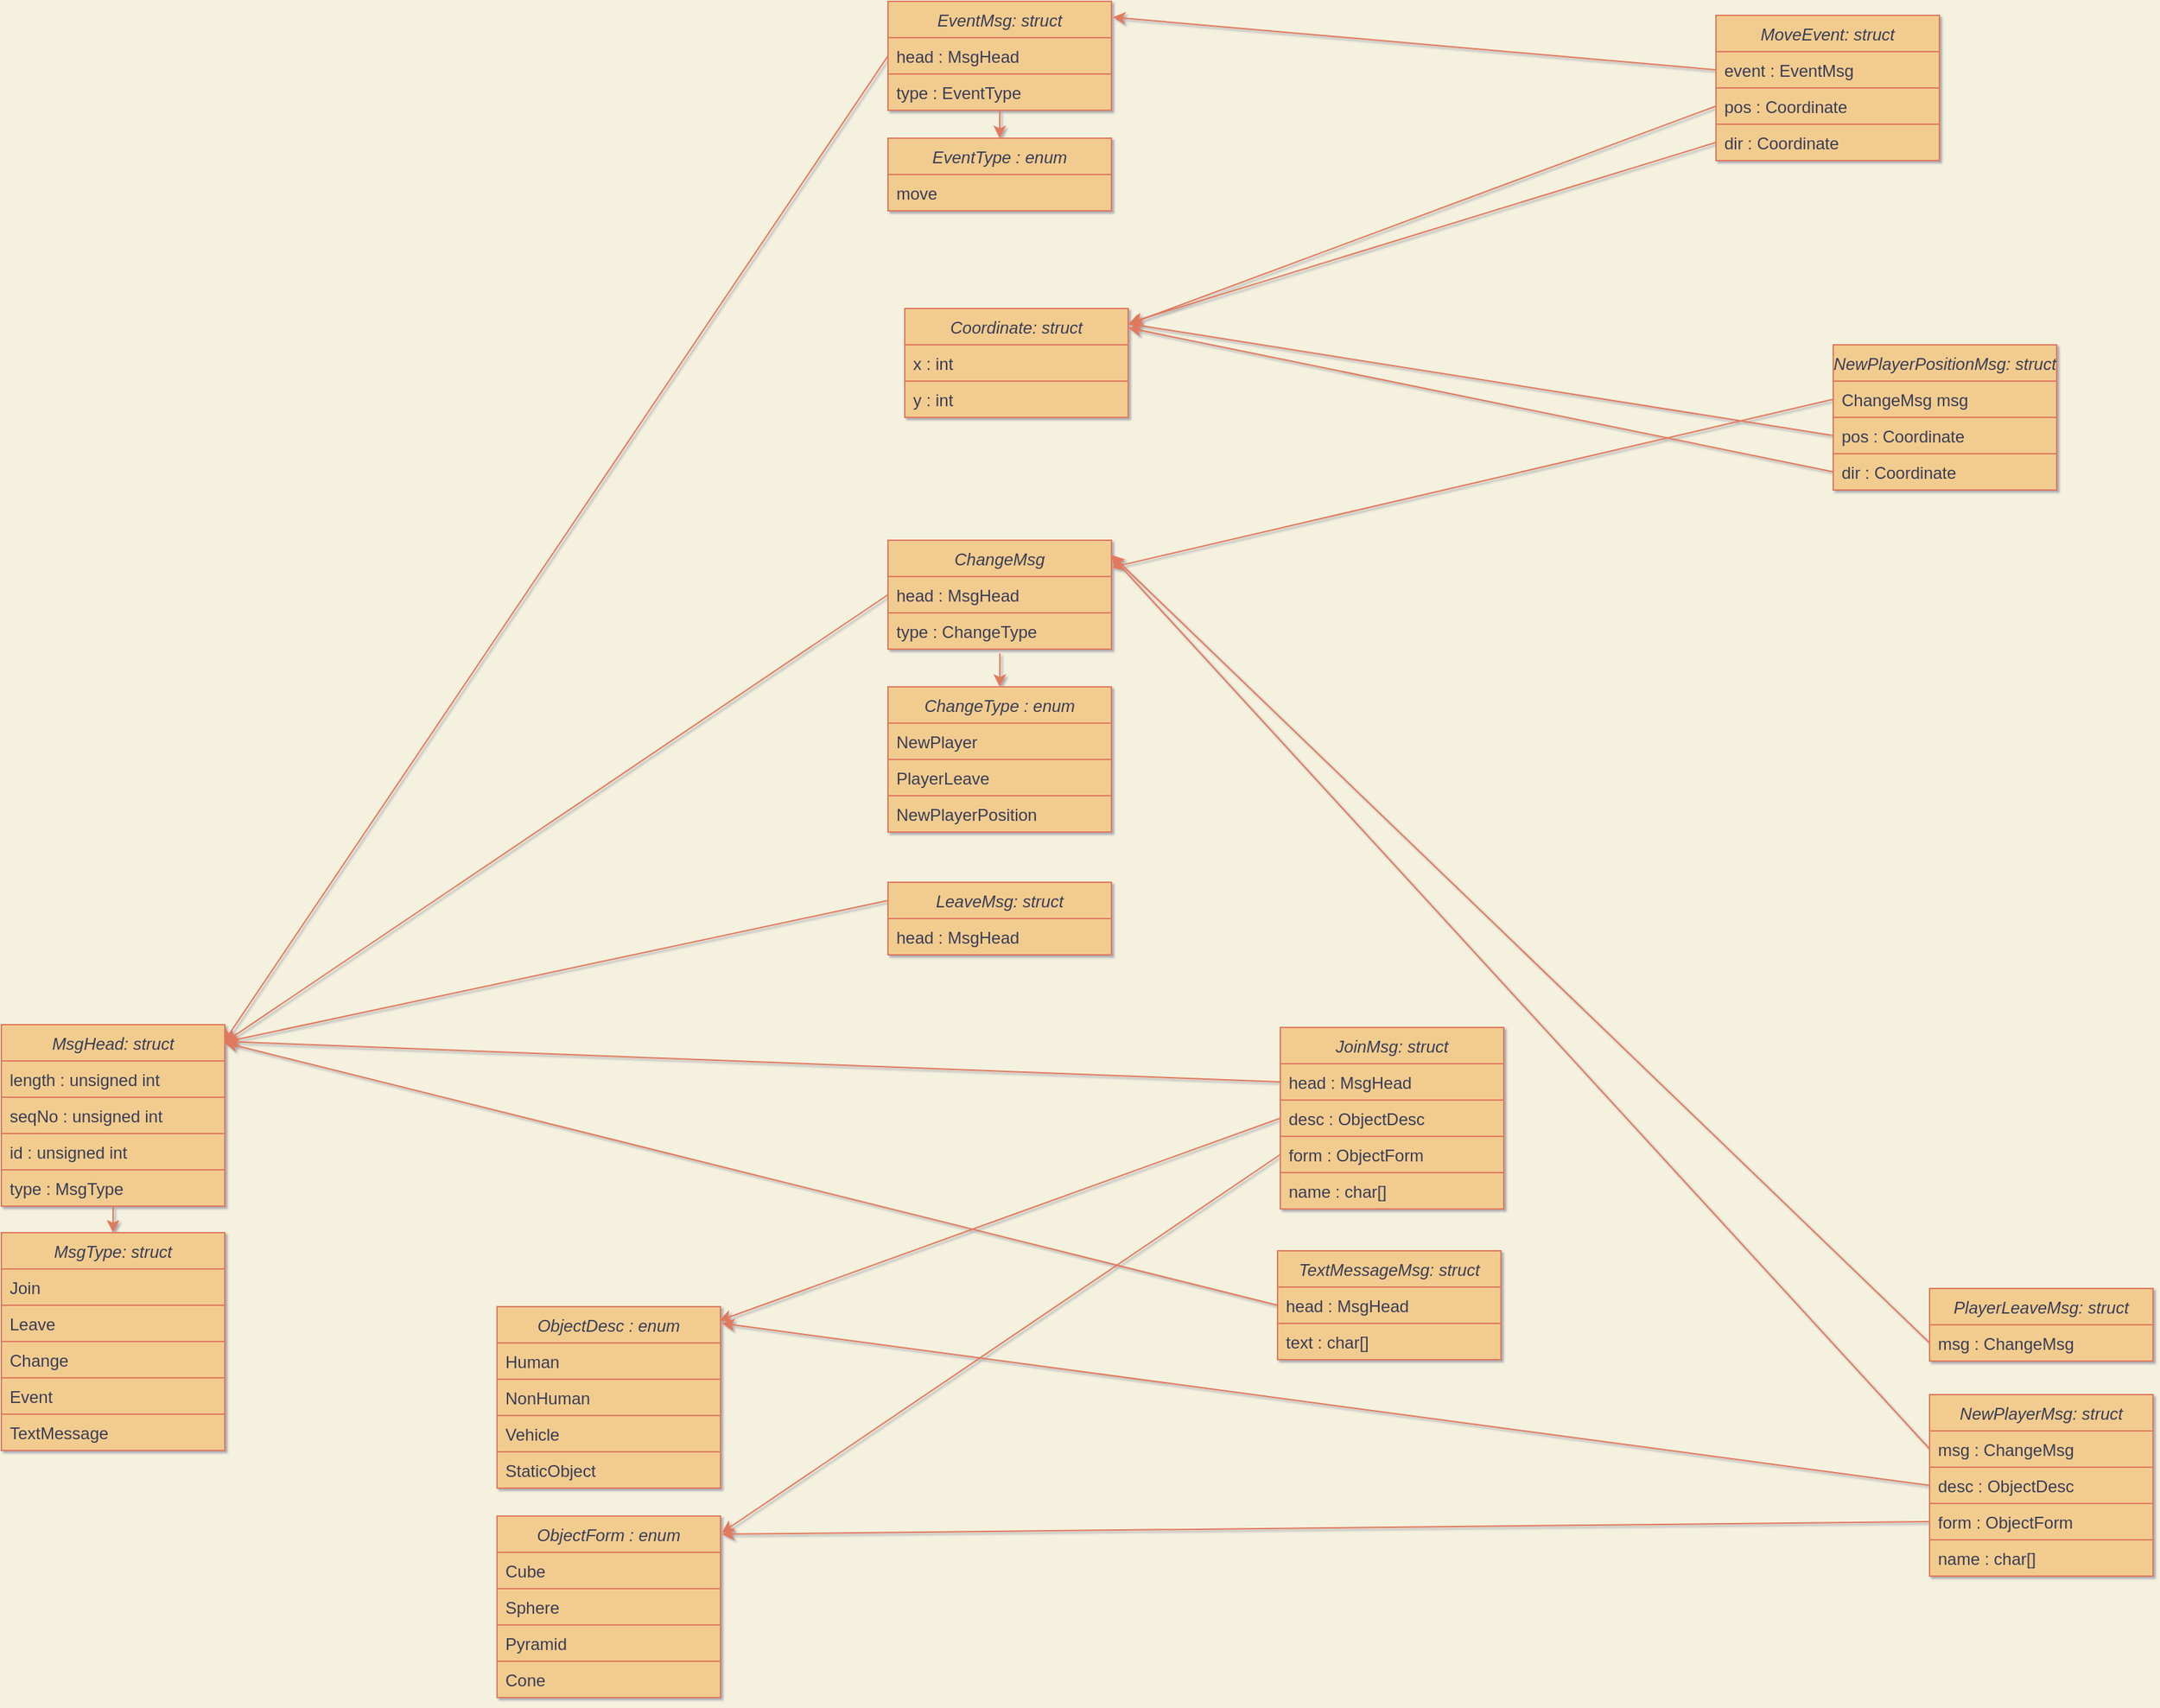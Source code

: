 <mxfile version="13.6.5" type="github">
  <diagram id="C5RBs43oDa-KdzZeNtuy" name="Page-1">
    <mxGraphModel dx="4187" dy="4769" grid="0" gridSize="10" guides="1" tooltips="1" connect="1" arrows="1" fold="1" page="1" pageScale="1" pageWidth="827" pageHeight="1169" background="#F4F1DE" math="0" shadow="1">
      <root>
        <mxCell id="WIyWlLk6GJQsqaUBKTNV-0" />
        <mxCell id="WIyWlLk6GJQsqaUBKTNV-1" parent="WIyWlLk6GJQsqaUBKTNV-0" />
        <mxCell id="Z8EWrzKrz8ywu-EtmhU7-21" value="" style="endArrow=classic;html=1;strokeColor=#E07A5F;fillColor=#F2CC8F;fontColor=#393C56;entryX=0.5;entryY=0;entryDx=0;entryDy=0;exitX=0.5;exitY=1;exitDx=0;exitDy=0;" edge="1" parent="WIyWlLk6GJQsqaUBKTNV-1" source="Z8EWrzKrz8ywu-EtmhU7-22" target="Z8EWrzKrz8ywu-EtmhU7-15">
          <mxGeometry width="50" height="50" relative="1" as="geometry">
            <mxPoint x="-441" y="531" as="sourcePoint" />
            <mxPoint x="-559" y="556" as="targetPoint" />
          </mxGeometry>
        </mxCell>
        <mxCell id="Z8EWrzKrz8ywu-EtmhU7-32" value="" style="endArrow=classic;html=1;strokeColor=#E07A5F;fillColor=#F2CC8F;fontColor=#393C56;entryX=1;entryY=0.092;entryDx=0;entryDy=0;entryPerimeter=0;exitX=0;exitY=0.5;exitDx=0;exitDy=0;" edge="1" parent="WIyWlLk6GJQsqaUBKTNV-1" source="Z8EWrzKrz8ywu-EtmhU7-28" target="Z8EWrzKrz8ywu-EtmhU7-22">
          <mxGeometry width="50" height="50" relative="1" as="geometry">
            <mxPoint x="278" y="377" as="sourcePoint" />
            <mxPoint x="178" y="400.004" as="targetPoint" />
          </mxGeometry>
        </mxCell>
        <mxCell id="Z8EWrzKrz8ywu-EtmhU7-33" value="" style="endArrow=classic;html=1;strokeColor=#E07A5F;fillColor=#F2CC8F;fontColor=#393C56;exitX=0;exitY=0.5;exitDx=0;exitDy=0;entryX=0.994;entryY=0.077;entryDx=0;entryDy=0;entryPerimeter=0;" edge="1" parent="WIyWlLk6GJQsqaUBKTNV-1" source="Z8EWrzKrz8ywu-EtmhU7-27" target="zkfFHV4jXpPFQw0GAbJ--0">
          <mxGeometry width="50" height="50" relative="1" as="geometry">
            <mxPoint x="288" y="387" as="sourcePoint" />
            <mxPoint x="204" y="40" as="targetPoint" />
          </mxGeometry>
        </mxCell>
        <mxCell id="Z8EWrzKrz8ywu-EtmhU7-34" value="" style="endArrow=classic;html=1;strokeColor=#E07A5F;fillColor=#F2CC8F;fontColor=#393C56;entryX=1.006;entryY=0.092;entryDx=0;entryDy=0;entryPerimeter=0;exitX=0;exitY=0.5;exitDx=0;exitDy=0;" edge="1" parent="WIyWlLk6GJQsqaUBKTNV-1" source="Z8EWrzKrz8ywu-EtmhU7-30" target="Z8EWrzKrz8ywu-EtmhU7-0">
          <mxGeometry width="50" height="50" relative="1" as="geometry">
            <mxPoint x="298" y="397" as="sourcePoint" />
            <mxPoint x="198" y="420.004" as="targetPoint" />
          </mxGeometry>
        </mxCell>
        <mxCell id="Z8EWrzKrz8ywu-EtmhU7-45" value="" style="endArrow=classic;html=1;strokeColor=#E07A5F;fillColor=#F2CC8F;fontColor=#393C56;entryX=1.002;entryY=0.095;entryDx=0;entryDy=0;entryPerimeter=0;exitX=0;exitY=0.25;exitDx=0;exitDy=0;" edge="1" parent="WIyWlLk6GJQsqaUBKTNV-1" source="Z8EWrzKrz8ywu-EtmhU7-35" target="Z8EWrzKrz8ywu-EtmhU7-22">
          <mxGeometry width="50" height="50" relative="1" as="geometry">
            <mxPoint x="268" y="367" as="sourcePoint" />
            <mxPoint x="168" y="390.004" as="targetPoint" />
          </mxGeometry>
        </mxCell>
        <mxCell id="Z8EWrzKrz8ywu-EtmhU7-82" value="" style="endArrow=classic;html=1;strokeColor=#E07A5F;fillColor=#F2CC8F;fontColor=#393C56;entryX=1.003;entryY=0.094;entryDx=0;entryDy=0;entryPerimeter=0;exitX=0;exitY=0.5;exitDx=0;exitDy=0;" edge="1" parent="WIyWlLk6GJQsqaUBKTNV-1" source="Z8EWrzKrz8ywu-EtmhU7-52" target="Z8EWrzKrz8ywu-EtmhU7-22">
          <mxGeometry width="50" height="50" relative="1" as="geometry">
            <mxPoint x="548" y="129" as="sourcePoint" />
            <mxPoint x="451.96" y="123.04" as="targetPoint" />
          </mxGeometry>
        </mxCell>
        <mxCell id="Z8EWrzKrz8ywu-EtmhU7-83" value="" style="endArrow=classic;html=1;strokeColor=#E07A5F;fillColor=#F2CC8F;fontColor=#393C56;entryX=0.5;entryY=0;entryDx=0;entryDy=0;exitX=0.501;exitY=1.121;exitDx=0;exitDy=0;exitPerimeter=0;" edge="1" parent="WIyWlLk6GJQsqaUBKTNV-1" source="Z8EWrzKrz8ywu-EtmhU7-54" target="Z8EWrzKrz8ywu-EtmhU7-47">
          <mxGeometry width="50" height="50" relative="1" as="geometry">
            <mxPoint x="-121" y="486" as="sourcePoint" />
            <mxPoint x="-179.04" y="575.04" as="targetPoint" />
          </mxGeometry>
        </mxCell>
        <mxCell id="Z8EWrzKrz8ywu-EtmhU7-99" value="" style="endArrow=classic;html=1;strokeColor=#E07A5F;fillColor=#F2CC8F;fontColor=#393C56;entryX=0.998;entryY=0.141;entryDx=0;entryDy=0;exitX=0;exitY=0.5;exitDx=0;exitDy=0;entryPerimeter=0;" edge="1" parent="WIyWlLk6GJQsqaUBKTNV-1" source="Z8EWrzKrz8ywu-EtmhU7-85" target="Z8EWrzKrz8ywu-EtmhU7-52">
          <mxGeometry width="50" height="50" relative="1" as="geometry">
            <mxPoint x="538" y="119" as="sourcePoint" />
            <mxPoint x="441.96" y="113.04" as="targetPoint" />
          </mxGeometry>
        </mxCell>
        <mxCell id="Z8EWrzKrz8ywu-EtmhU7-100" value="" style="endArrow=classic;html=1;strokeColor=#E07A5F;fillColor=#F2CC8F;fontColor=#393C56;entryX=1.006;entryY=0.092;entryDx=0;entryDy=0;entryPerimeter=0;exitX=0;exitY=0.5;exitDx=0;exitDy=0;" edge="1" parent="WIyWlLk6GJQsqaUBKTNV-1" source="Z8EWrzKrz8ywu-EtmhU7-84" target="zkfFHV4jXpPFQw0GAbJ--0">
          <mxGeometry width="50" height="50" relative="1" as="geometry">
            <mxPoint x="548" y="129" as="sourcePoint" />
            <mxPoint x="451.96" y="123.04" as="targetPoint" />
          </mxGeometry>
        </mxCell>
        <mxCell id="Z8EWrzKrz8ywu-EtmhU7-101" value="" style="endArrow=classic;html=1;strokeColor=#E07A5F;fillColor=#F2CC8F;fontColor=#393C56;entryX=1.006;entryY=0.1;entryDx=0;entryDy=0;entryPerimeter=0;exitX=0;exitY=0.5;exitDx=0;exitDy=0;" edge="1" parent="WIyWlLk6GJQsqaUBKTNV-1" source="Z8EWrzKrz8ywu-EtmhU7-87" target="Z8EWrzKrz8ywu-EtmhU7-0">
          <mxGeometry width="50" height="50" relative="1" as="geometry">
            <mxPoint x="558" y="139" as="sourcePoint" />
            <mxPoint x="461.96" y="133.04" as="targetPoint" />
          </mxGeometry>
        </mxCell>
        <mxCell id="Z8EWrzKrz8ywu-EtmhU7-107" value="" style="endArrow=classic;html=1;strokeColor=#E07A5F;fillColor=#F2CC8F;fontColor=#393C56;exitX=0;exitY=0.75;exitDx=0;exitDy=0;entryX=1.001;entryY=0.136;entryDx=0;entryDy=0;entryPerimeter=0;" edge="1" parent="WIyWlLk6GJQsqaUBKTNV-1" source="Z8EWrzKrz8ywu-EtmhU7-102" target="Z8EWrzKrz8ywu-EtmhU7-52">
          <mxGeometry width="50" height="50" relative="1" as="geometry">
            <mxPoint x="538" y="119" as="sourcePoint" />
            <mxPoint x="757" y="-53" as="targetPoint" />
          </mxGeometry>
        </mxCell>
        <mxCell id="Z8EWrzKrz8ywu-EtmhU7-115" value="" style="endArrow=classic;html=1;strokeColor=#E07A5F;fillColor=#F2CC8F;fontColor=#393C56;exitX=0;exitY=0.5;exitDx=0;exitDy=0;entryX=1.002;entryY=0.178;entryDx=0;entryDy=0;entryPerimeter=0;" edge="1" parent="WIyWlLk6GJQsqaUBKTNV-1" source="Z8EWrzKrz8ywu-EtmhU7-112" target="Z8EWrzKrz8ywu-EtmhU7-5">
          <mxGeometry width="50" height="50" relative="1" as="geometry">
            <mxPoint x="548" y="129" as="sourcePoint" />
            <mxPoint x="243" y="-351" as="targetPoint" />
          </mxGeometry>
        </mxCell>
        <mxCell id="Z8EWrzKrz8ywu-EtmhU7-116" value="" style="endArrow=classic;html=1;strokeColor=#E07A5F;fillColor=#F2CC8F;fontColor=#393C56;entryX=1;entryY=0.25;entryDx=0;entryDy=0;exitX=0;exitY=0.5;exitDx=0;exitDy=0;" edge="1" parent="WIyWlLk6GJQsqaUBKTNV-1" source="Z8EWrzKrz8ywu-EtmhU7-110" target="Z8EWrzKrz8ywu-EtmhU7-52">
          <mxGeometry width="50" height="50" relative="1" as="geometry">
            <mxPoint x="558" y="139" as="sourcePoint" />
            <mxPoint x="461.96" y="133.04" as="targetPoint" />
          </mxGeometry>
        </mxCell>
        <mxCell id="Z8EWrzKrz8ywu-EtmhU7-128" value="" style="endArrow=classic;html=1;strokeColor=#E07A5F;fillColor=#F2CC8F;fontColor=#393C56;exitX=0.5;exitY=1;exitDx=0;exitDy=0;entryX=0.5;entryY=0;entryDx=0;entryDy=0;" edge="1" parent="WIyWlLk6GJQsqaUBKTNV-1" source="Z8EWrzKrz8ywu-EtmhU7-123" target="Z8EWrzKrz8ywu-EtmhU7-118">
          <mxGeometry width="50" height="50" relative="1" as="geometry">
            <mxPoint x="-107" y="-497" as="sourcePoint" />
            <mxPoint x="-19" y="-487" as="targetPoint" />
          </mxGeometry>
        </mxCell>
        <mxCell id="Z8EWrzKrz8ywu-EtmhU7-129" value="" style="endArrow=classic;html=1;strokeColor=#E07A5F;fillColor=#F2CC8F;fontColor=#393C56;entryX=0.995;entryY=0.097;entryDx=0;entryDy=0;entryPerimeter=0;exitX=0;exitY=0.5;exitDx=0;exitDy=0;" edge="1" parent="WIyWlLk6GJQsqaUBKTNV-1" source="Z8EWrzKrz8ywu-EtmhU7-123" target="Z8EWrzKrz8ywu-EtmhU7-22">
          <mxGeometry width="50" height="50" relative="1" as="geometry">
            <mxPoint x="548" y="129" as="sourcePoint" />
            <mxPoint x="451.96" y="123.04" as="targetPoint" />
          </mxGeometry>
        </mxCell>
        <mxCell id="Z8EWrzKrz8ywu-EtmhU7-135" value="" style="endArrow=classic;html=1;strokeColor=#E07A5F;fillColor=#F2CC8F;fontColor=#393C56;entryX=1.006;entryY=0.145;entryDx=0;entryDy=0;entryPerimeter=0;exitX=0;exitY=0.5;exitDx=0;exitDy=0;" edge="1" parent="WIyWlLk6GJQsqaUBKTNV-1" source="Z8EWrzKrz8ywu-EtmhU7-131" target="Z8EWrzKrz8ywu-EtmhU7-123">
          <mxGeometry width="50" height="50" relative="1" as="geometry">
            <mxPoint x="448" y="1072" as="sourcePoint" />
            <mxPoint x="351.96" y="1066.04" as="targetPoint" />
          </mxGeometry>
        </mxCell>
        <mxCell id="Z8EWrzKrz8ywu-EtmhU7-151" value="" style="endArrow=classic;html=1;strokeColor=#E07A5F;fillColor=#F2CC8F;fontColor=#393C56;entryX=0.999;entryY=0.147;entryDx=0;entryDy=0;entryPerimeter=0;exitX=0;exitY=0.5;exitDx=0;exitDy=0;" edge="1" parent="WIyWlLk6GJQsqaUBKTNV-1" source="Z8EWrzKrz8ywu-EtmhU7-132" target="Z8EWrzKrz8ywu-EtmhU7-5">
          <mxGeometry width="50" height="50" relative="1" as="geometry">
            <mxPoint x="538" y="119" as="sourcePoint" />
            <mxPoint x="441.96" y="113.04" as="targetPoint" />
          </mxGeometry>
        </mxCell>
        <mxCell id="Z8EWrzKrz8ywu-EtmhU7-152" value="" style="endArrow=classic;html=1;strokeColor=#E07A5F;fillColor=#F2CC8F;fontColor=#393C56;entryX=1.008;entryY=0.128;entryDx=0;entryDy=0;entryPerimeter=0;exitX=0;exitY=0.5;exitDx=0;exitDy=0;" edge="1" parent="WIyWlLk6GJQsqaUBKTNV-1" source="Z8EWrzKrz8ywu-EtmhU7-133" target="Z8EWrzKrz8ywu-EtmhU7-5">
          <mxGeometry width="50" height="50" relative="1" as="geometry">
            <mxPoint x="548" y="129" as="sourcePoint" />
            <mxPoint x="451.96" y="123.04" as="targetPoint" />
          </mxGeometry>
        </mxCell>
        <mxCell id="Z8EWrzKrz8ywu-EtmhU7-153" value="" style="endArrow=classic;html=1;strokeColor=#E07A5F;fillColor=#F2CC8F;fontColor=#393C56;entryX=1;entryY=0.1;entryDx=0;entryDy=0;entryPerimeter=0;exitX=0;exitY=0.5;exitDx=0;exitDy=0;" edge="1" parent="WIyWlLk6GJQsqaUBKTNV-1" source="Z8EWrzKrz8ywu-EtmhU7-136" target="Z8EWrzKrz8ywu-EtmhU7-22">
          <mxGeometry width="50" height="50" relative="1" as="geometry">
            <mxPoint x="558" y="139" as="sourcePoint" />
            <mxPoint x="461.96" y="133.04" as="targetPoint" />
          </mxGeometry>
        </mxCell>
        <mxCell id="Z8EWrzKrz8ywu-EtmhU7-154" value="" style="endArrow=classic;html=1;strokeColor=#E07A5F;fillColor=#F2CC8F;fontColor=#393C56;entryX=1.006;entryY=0.141;entryDx=0;entryDy=0;entryPerimeter=0;exitX=0;exitY=0.5;exitDx=0;exitDy=0;" edge="1" parent="WIyWlLk6GJQsqaUBKTNV-1" source="Z8EWrzKrz8ywu-EtmhU7-111" target="Z8EWrzKrz8ywu-EtmhU7-5">
          <mxGeometry width="50" height="50" relative="1" as="geometry">
            <mxPoint x="710.0" y="-436.0" as="sourcePoint" />
            <mxPoint x="188.08" y="-245.002" as="targetPoint" />
          </mxGeometry>
        </mxCell>
        <mxCell id="Z8EWrzKrz8ywu-EtmhU7-130" value="MoveEvent: struct" style="swimlane;fontStyle=2;align=center;verticalAlign=top;childLayout=stackLayout;horizontal=1;startSize=26;horizontalStack=0;resizeParent=1;resizeLast=0;collapsible=1;marginBottom=0;shadow=0;strokeWidth=1;fillColor=#F2CC8F;strokeColor=#E07A5F;fontColor=#393C56;" vertex="1" parent="WIyWlLk6GJQsqaUBKTNV-1">
          <mxGeometry x="486" y="-599" width="160" height="104" as="geometry">
            <mxRectangle x="220" y="120" width="160" height="26" as="alternateBounds" />
          </mxGeometry>
        </mxCell>
        <mxCell id="Z8EWrzKrz8ywu-EtmhU7-131" value="event : EventMsg" style="text;align=left;verticalAlign=top;spacingLeft=4;spacingRight=4;overflow=hidden;rotatable=0;points=[[0,0.5],[1,0.5]];portConstraint=eastwest;fillColor=#F2CC8F;strokeColor=#E07A5F;fontColor=#393C56;" vertex="1" parent="Z8EWrzKrz8ywu-EtmhU7-130">
          <mxGeometry y="26" width="160" height="26" as="geometry" />
        </mxCell>
        <mxCell id="Z8EWrzKrz8ywu-EtmhU7-132" value="pos : Coordinate" style="text;align=left;verticalAlign=top;spacingLeft=4;spacingRight=4;overflow=hidden;rotatable=0;points=[[0,0.5],[1,0.5]];portConstraint=eastwest;shadow=0;html=0;fillColor=#F2CC8F;strokeColor=#E07A5F;fontColor=#393C56;" vertex="1" parent="Z8EWrzKrz8ywu-EtmhU7-130">
          <mxGeometry y="52" width="160" height="26" as="geometry" />
        </mxCell>
        <mxCell id="Z8EWrzKrz8ywu-EtmhU7-133" value="dir : Coordinate" style="text;align=left;verticalAlign=top;spacingLeft=4;spacingRight=4;overflow=hidden;rotatable=0;points=[[0,0.5],[1,0.5]];portConstraint=eastwest;shadow=0;html=0;fillColor=#F2CC8F;strokeColor=#E07A5F;fontColor=#393C56;" vertex="1" parent="Z8EWrzKrz8ywu-EtmhU7-130">
          <mxGeometry y="78" width="160" height="26" as="geometry" />
        </mxCell>
        <mxCell id="Z8EWrzKrz8ywu-EtmhU7-109" value="NewPlayerPositionMsg: struct" style="swimlane;fontStyle=2;align=center;verticalAlign=top;childLayout=stackLayout;horizontal=1;startSize=26;horizontalStack=0;resizeParent=1;resizeLast=0;collapsible=1;marginBottom=0;shadow=0;strokeWidth=1;fillColor=#F2CC8F;strokeColor=#E07A5F;fontColor=#393C56;" vertex="1" parent="WIyWlLk6GJQsqaUBKTNV-1">
          <mxGeometry x="570" y="-363" width="160" height="104" as="geometry">
            <mxRectangle x="220" y="120" width="160" height="26" as="alternateBounds" />
          </mxGeometry>
        </mxCell>
        <mxCell id="Z8EWrzKrz8ywu-EtmhU7-110" value="ChangeMsg msg" style="text;align=left;verticalAlign=top;spacingLeft=4;spacingRight=4;overflow=hidden;rotatable=0;points=[[0,0.5],[1,0.5]];portConstraint=eastwest;fillColor=#F2CC8F;strokeColor=#E07A5F;fontColor=#393C56;" vertex="1" parent="Z8EWrzKrz8ywu-EtmhU7-109">
          <mxGeometry y="26" width="160" height="26" as="geometry" />
        </mxCell>
        <mxCell id="Z8EWrzKrz8ywu-EtmhU7-111" value="pos : Coordinate" style="text;align=left;verticalAlign=top;spacingLeft=4;spacingRight=4;overflow=hidden;rotatable=0;points=[[0,0.5],[1,0.5]];portConstraint=eastwest;shadow=0;html=0;fillColor=#F2CC8F;strokeColor=#E07A5F;fontColor=#393C56;" vertex="1" parent="Z8EWrzKrz8ywu-EtmhU7-109">
          <mxGeometry y="52" width="160" height="26" as="geometry" />
        </mxCell>
        <mxCell id="Z8EWrzKrz8ywu-EtmhU7-112" value="dir : Coordinate" style="text;align=left;verticalAlign=top;spacingLeft=4;spacingRight=4;overflow=hidden;rotatable=0;points=[[0,0.5],[1,0.5]];portConstraint=eastwest;shadow=0;html=0;fillColor=#F2CC8F;strokeColor=#E07A5F;fontColor=#393C56;" vertex="1" parent="Z8EWrzKrz8ywu-EtmhU7-109">
          <mxGeometry y="78" width="160" height="26" as="geometry" />
        </mxCell>
        <mxCell id="Z8EWrzKrz8ywu-EtmhU7-123" value="EventMsg: struct" style="swimlane;fontStyle=2;align=center;verticalAlign=top;childLayout=stackLayout;horizontal=1;startSize=26;horizontalStack=0;resizeParent=1;resizeLast=0;collapsible=1;marginBottom=0;shadow=0;strokeWidth=1;fillColor=#F2CC8F;strokeColor=#E07A5F;fontColor=#393C56;" vertex="1" parent="WIyWlLk6GJQsqaUBKTNV-1">
          <mxGeometry x="-107" y="-609" width="160" height="78" as="geometry">
            <mxRectangle x="220" y="120" width="160" height="26" as="alternateBounds" />
          </mxGeometry>
        </mxCell>
        <mxCell id="Z8EWrzKrz8ywu-EtmhU7-124" value="head : MsgHead" style="text;align=left;verticalAlign=top;spacingLeft=4;spacingRight=4;overflow=hidden;rotatable=0;points=[[0,0.5],[1,0.5]];portConstraint=eastwest;fillColor=#F2CC8F;strokeColor=#E07A5F;fontColor=#393C56;" vertex="1" parent="Z8EWrzKrz8ywu-EtmhU7-123">
          <mxGeometry y="26" width="160" height="26" as="geometry" />
        </mxCell>
        <mxCell id="Z8EWrzKrz8ywu-EtmhU7-125" value="type : EventType" style="text;align=left;verticalAlign=top;spacingLeft=4;spacingRight=4;overflow=hidden;rotatable=0;points=[[0,0.5],[1,0.5]];portConstraint=eastwest;shadow=0;html=0;fillColor=#F2CC8F;strokeColor=#E07A5F;fontColor=#393C56;" vertex="1" parent="Z8EWrzKrz8ywu-EtmhU7-123">
          <mxGeometry y="52" width="160" height="26" as="geometry" />
        </mxCell>
        <mxCell id="Z8EWrzKrz8ywu-EtmhU7-118" value="EventType : enum" style="swimlane;fontStyle=2;align=center;verticalAlign=top;childLayout=stackLayout;horizontal=1;startSize=26;horizontalStack=0;resizeParent=1;resizeLast=0;collapsible=1;marginBottom=0;shadow=0;strokeWidth=1;fillColor=#F2CC8F;strokeColor=#E07A5F;fontColor=#393C56;" vertex="1" parent="WIyWlLk6GJQsqaUBKTNV-1">
          <mxGeometry x="-107" y="-511" width="160" height="52" as="geometry">
            <mxRectangle x="220" y="120" width="160" height="26" as="alternateBounds" />
          </mxGeometry>
        </mxCell>
        <mxCell id="Z8EWrzKrz8ywu-EtmhU7-119" value="move" style="text;align=left;verticalAlign=top;spacingLeft=4;spacingRight=4;overflow=hidden;rotatable=0;points=[[0,0.5],[1,0.5]];portConstraint=eastwest;fillColor=#F2CC8F;strokeColor=#E07A5F;fontColor=#393C56;" vertex="1" parent="Z8EWrzKrz8ywu-EtmhU7-118">
          <mxGeometry y="26" width="160" height="26" as="geometry" />
        </mxCell>
        <mxCell id="Z8EWrzKrz8ywu-EtmhU7-5" value="Coordinate: struct" style="swimlane;fontStyle=2;align=center;verticalAlign=top;childLayout=stackLayout;horizontal=1;startSize=26;horizontalStack=0;resizeParent=1;resizeLast=0;collapsible=1;marginBottom=0;shadow=0;strokeWidth=1;fillColor=#F2CC8F;strokeColor=#E07A5F;fontColor=#393C56;" vertex="1" parent="WIyWlLk6GJQsqaUBKTNV-1">
          <mxGeometry x="-95" y="-389" width="160" height="78" as="geometry">
            <mxRectangle x="220" y="120" width="160" height="26" as="alternateBounds" />
          </mxGeometry>
        </mxCell>
        <mxCell id="Z8EWrzKrz8ywu-EtmhU7-6" value="x : int" style="text;align=left;verticalAlign=top;spacingLeft=4;spacingRight=4;overflow=hidden;rotatable=0;points=[[0,0.5],[1,0.5]];portConstraint=eastwest;fillColor=#F2CC8F;strokeColor=#E07A5F;fontColor=#393C56;" vertex="1" parent="Z8EWrzKrz8ywu-EtmhU7-5">
          <mxGeometry y="26" width="160" height="26" as="geometry" />
        </mxCell>
        <mxCell id="Z8EWrzKrz8ywu-EtmhU7-7" value="y : int" style="text;align=left;verticalAlign=top;spacingLeft=4;spacingRight=4;overflow=hidden;rotatable=0;points=[[0,0.5],[1,0.5]];portConstraint=eastwest;shadow=0;html=0;fillColor=#F2CC8F;strokeColor=#E07A5F;fontColor=#393C56;" vertex="1" parent="Z8EWrzKrz8ywu-EtmhU7-5">
          <mxGeometry y="52" width="160" height="26" as="geometry" />
        </mxCell>
        <mxCell id="Z8EWrzKrz8ywu-EtmhU7-52" value="ChangeMsg" style="swimlane;fontStyle=2;align=center;verticalAlign=top;childLayout=stackLayout;horizontal=1;startSize=26;horizontalStack=0;resizeParent=1;resizeLast=0;collapsible=1;marginBottom=0;shadow=0;strokeWidth=1;fillColor=#F2CC8F;strokeColor=#E07A5F;fontColor=#393C56;" vertex="1" parent="WIyWlLk6GJQsqaUBKTNV-1">
          <mxGeometry x="-107" y="-223" width="160" height="78" as="geometry">
            <mxRectangle x="220" y="120" width="160" height="26" as="alternateBounds" />
          </mxGeometry>
        </mxCell>
        <mxCell id="Z8EWrzKrz8ywu-EtmhU7-53" value="head : MsgHead" style="text;align=left;verticalAlign=top;spacingLeft=4;spacingRight=4;overflow=hidden;rotatable=0;points=[[0,0.5],[1,0.5]];portConstraint=eastwest;fillColor=#F2CC8F;strokeColor=#E07A5F;fontColor=#393C56;" vertex="1" parent="Z8EWrzKrz8ywu-EtmhU7-52">
          <mxGeometry y="26" width="160" height="26" as="geometry" />
        </mxCell>
        <mxCell id="Z8EWrzKrz8ywu-EtmhU7-54" value="type : ChangeType" style="text;align=left;verticalAlign=top;spacingLeft=4;spacingRight=4;overflow=hidden;rotatable=0;points=[[0,0.5],[1,0.5]];portConstraint=eastwest;shadow=0;html=0;fillColor=#F2CC8F;strokeColor=#E07A5F;fontColor=#393C56;" vertex="1" parent="Z8EWrzKrz8ywu-EtmhU7-52">
          <mxGeometry y="52" width="160" height="26" as="geometry" />
        </mxCell>
        <mxCell id="Z8EWrzKrz8ywu-EtmhU7-47" value="ChangeType : enum" style="swimlane;fontStyle=2;align=center;verticalAlign=top;childLayout=stackLayout;horizontal=1;startSize=26;horizontalStack=0;resizeParent=1;resizeLast=0;collapsible=1;marginBottom=0;shadow=0;strokeWidth=1;fillColor=#F2CC8F;strokeColor=#E07A5F;fontColor=#393C56;" vertex="1" parent="WIyWlLk6GJQsqaUBKTNV-1">
          <mxGeometry x="-107" y="-118" width="160" height="104" as="geometry">
            <mxRectangle x="220" y="120" width="160" height="26" as="alternateBounds" />
          </mxGeometry>
        </mxCell>
        <mxCell id="Z8EWrzKrz8ywu-EtmhU7-48" value="NewPlayer" style="text;align=left;verticalAlign=top;spacingLeft=4;spacingRight=4;overflow=hidden;rotatable=0;points=[[0,0.5],[1,0.5]];portConstraint=eastwest;fillColor=#F2CC8F;strokeColor=#E07A5F;fontColor=#393C56;" vertex="1" parent="Z8EWrzKrz8ywu-EtmhU7-47">
          <mxGeometry y="26" width="160" height="26" as="geometry" />
        </mxCell>
        <mxCell id="Z8EWrzKrz8ywu-EtmhU7-49" value="PlayerLeave" style="text;align=left;verticalAlign=top;spacingLeft=4;spacingRight=4;overflow=hidden;rotatable=0;points=[[0,0.5],[1,0.5]];portConstraint=eastwest;shadow=0;html=0;fillColor=#F2CC8F;strokeColor=#E07A5F;fontColor=#393C56;" vertex="1" parent="Z8EWrzKrz8ywu-EtmhU7-47">
          <mxGeometry y="52" width="160" height="26" as="geometry" />
        </mxCell>
        <mxCell id="Z8EWrzKrz8ywu-EtmhU7-50" value="NewPlayerPosition" style="text;align=left;verticalAlign=top;spacingLeft=4;spacingRight=4;overflow=hidden;rotatable=0;points=[[0,0.5],[1,0.5]];portConstraint=eastwest;shadow=0;html=0;fillColor=#F2CC8F;strokeColor=#E07A5F;fontColor=#393C56;" vertex="1" parent="Z8EWrzKrz8ywu-EtmhU7-47">
          <mxGeometry y="78" width="160" height="26" as="geometry" />
        </mxCell>
        <mxCell id="Z8EWrzKrz8ywu-EtmhU7-35" value="LeaveMsg: struct" style="swimlane;fontStyle=2;align=center;verticalAlign=top;childLayout=stackLayout;horizontal=1;startSize=26;horizontalStack=0;resizeParent=1;resizeLast=0;collapsible=1;marginBottom=0;shadow=0;strokeWidth=1;fillColor=#F2CC8F;strokeColor=#E07A5F;fontColor=#393C56;" vertex="1" parent="WIyWlLk6GJQsqaUBKTNV-1">
          <mxGeometry x="-107" y="22" width="160" height="52" as="geometry">
            <mxRectangle x="220" y="120" width="160" height="26" as="alternateBounds" />
          </mxGeometry>
        </mxCell>
        <mxCell id="Z8EWrzKrz8ywu-EtmhU7-36" value="head : MsgHead" style="text;align=left;verticalAlign=top;spacingLeft=4;spacingRight=4;overflow=hidden;rotatable=0;points=[[0,0.5],[1,0.5]];portConstraint=eastwest;fillColor=#F2CC8F;strokeColor=#E07A5F;fontColor=#393C56;" vertex="1" parent="Z8EWrzKrz8ywu-EtmhU7-35">
          <mxGeometry y="26" width="160" height="26" as="geometry" />
        </mxCell>
        <mxCell id="zkfFHV4jXpPFQw0GAbJ--0" value="ObjectDesc : enum" style="swimlane;fontStyle=2;align=center;verticalAlign=top;childLayout=stackLayout;horizontal=1;startSize=26;horizontalStack=0;resizeParent=1;resizeLast=0;collapsible=1;marginBottom=0;shadow=0;strokeWidth=1;fillColor=#F2CC8F;strokeColor=#E07A5F;fontColor=#393C56;" parent="WIyWlLk6GJQsqaUBKTNV-1" vertex="1">
          <mxGeometry x="-387" y="326" width="160" height="130" as="geometry">
            <mxRectangle x="220" y="120" width="160" height="26" as="alternateBounds" />
          </mxGeometry>
        </mxCell>
        <mxCell id="zkfFHV4jXpPFQw0GAbJ--1" value="Human" style="text;align=left;verticalAlign=top;spacingLeft=4;spacingRight=4;overflow=hidden;rotatable=0;points=[[0,0.5],[1,0.5]];portConstraint=eastwest;fillColor=#F2CC8F;strokeColor=#E07A5F;fontColor=#393C56;" parent="zkfFHV4jXpPFQw0GAbJ--0" vertex="1">
          <mxGeometry y="26" width="160" height="26" as="geometry" />
        </mxCell>
        <mxCell id="zkfFHV4jXpPFQw0GAbJ--2" value="NonHuman" style="text;align=left;verticalAlign=top;spacingLeft=4;spacingRight=4;overflow=hidden;rotatable=0;points=[[0,0.5],[1,0.5]];portConstraint=eastwest;shadow=0;html=0;fillColor=#F2CC8F;strokeColor=#E07A5F;fontColor=#393C56;" parent="zkfFHV4jXpPFQw0GAbJ--0" vertex="1">
          <mxGeometry y="52" width="160" height="26" as="geometry" />
        </mxCell>
        <mxCell id="zkfFHV4jXpPFQw0GAbJ--3" value="Vehicle" style="text;align=left;verticalAlign=top;spacingLeft=4;spacingRight=4;overflow=hidden;rotatable=0;points=[[0,0.5],[1,0.5]];portConstraint=eastwest;shadow=0;html=0;fillColor=#F2CC8F;strokeColor=#E07A5F;fontColor=#393C56;" parent="zkfFHV4jXpPFQw0GAbJ--0" vertex="1">
          <mxGeometry y="78" width="160" height="26" as="geometry" />
        </mxCell>
        <mxCell id="zkfFHV4jXpPFQw0GAbJ--5" value="StaticObject" style="text;align=left;verticalAlign=top;spacingLeft=4;spacingRight=4;overflow=hidden;rotatable=0;points=[[0,0.5],[1,0.5]];portConstraint=eastwest;fillColor=#F2CC8F;strokeColor=#E07A5F;fontColor=#393C56;" parent="zkfFHV4jXpPFQw0GAbJ--0" vertex="1">
          <mxGeometry y="104" width="160" height="26" as="geometry" />
        </mxCell>
        <mxCell id="Z8EWrzKrz8ywu-EtmhU7-0" value="ObjectForm : enum" style="swimlane;fontStyle=2;align=center;verticalAlign=top;childLayout=stackLayout;horizontal=1;startSize=26;horizontalStack=0;resizeParent=1;resizeLast=0;collapsible=1;marginBottom=0;shadow=0;strokeWidth=1;fillColor=#F2CC8F;strokeColor=#E07A5F;fontColor=#393C56;" vertex="1" parent="WIyWlLk6GJQsqaUBKTNV-1">
          <mxGeometry x="-387" y="476" width="160" height="130" as="geometry">
            <mxRectangle x="220" y="120" width="160" height="26" as="alternateBounds" />
          </mxGeometry>
        </mxCell>
        <mxCell id="Z8EWrzKrz8ywu-EtmhU7-1" value="Cube" style="text;align=left;verticalAlign=top;spacingLeft=4;spacingRight=4;overflow=hidden;rotatable=0;points=[[0,0.5],[1,0.5]];portConstraint=eastwest;fillColor=#F2CC8F;strokeColor=#E07A5F;fontColor=#393C56;" vertex="1" parent="Z8EWrzKrz8ywu-EtmhU7-0">
          <mxGeometry y="26" width="160" height="26" as="geometry" />
        </mxCell>
        <mxCell id="Z8EWrzKrz8ywu-EtmhU7-2" value="Sphere" style="text;align=left;verticalAlign=top;spacingLeft=4;spacingRight=4;overflow=hidden;rotatable=0;points=[[0,0.5],[1,0.5]];portConstraint=eastwest;shadow=0;html=0;fillColor=#F2CC8F;strokeColor=#E07A5F;fontColor=#393C56;" vertex="1" parent="Z8EWrzKrz8ywu-EtmhU7-0">
          <mxGeometry y="52" width="160" height="26" as="geometry" />
        </mxCell>
        <mxCell id="Z8EWrzKrz8ywu-EtmhU7-3" value="Pyramid" style="text;align=left;verticalAlign=top;spacingLeft=4;spacingRight=4;overflow=hidden;rotatable=0;points=[[0,0.5],[1,0.5]];portConstraint=eastwest;shadow=0;html=0;fillColor=#F2CC8F;strokeColor=#E07A5F;fontColor=#393C56;" vertex="1" parent="Z8EWrzKrz8ywu-EtmhU7-0">
          <mxGeometry y="78" width="160" height="26" as="geometry" />
        </mxCell>
        <mxCell id="Z8EWrzKrz8ywu-EtmhU7-4" value="Cone" style="text;align=left;verticalAlign=top;spacingLeft=4;spacingRight=4;overflow=hidden;rotatable=0;points=[[0,0.5],[1,0.5]];portConstraint=eastwest;fillColor=#F2CC8F;strokeColor=#E07A5F;fontColor=#393C56;" vertex="1" parent="Z8EWrzKrz8ywu-EtmhU7-0">
          <mxGeometry y="104" width="160" height="26" as="geometry" />
        </mxCell>
        <mxCell id="Z8EWrzKrz8ywu-EtmhU7-27" value="JoinMsg: struct" style="swimlane;fontStyle=2;align=center;verticalAlign=top;childLayout=stackLayout;horizontal=1;startSize=26;horizontalStack=0;resizeParent=1;resizeLast=0;collapsible=1;marginBottom=0;shadow=0;strokeWidth=1;fillColor=#F2CC8F;strokeColor=#E07A5F;fontColor=#393C56;" vertex="1" parent="WIyWlLk6GJQsqaUBKTNV-1">
          <mxGeometry x="174" y="126" width="160" height="130" as="geometry">
            <mxRectangle x="220" y="120" width="160" height="26" as="alternateBounds" />
          </mxGeometry>
        </mxCell>
        <mxCell id="Z8EWrzKrz8ywu-EtmhU7-28" value="head : MsgHead" style="text;align=left;verticalAlign=top;spacingLeft=4;spacingRight=4;overflow=hidden;rotatable=0;points=[[0,0.5],[1,0.5]];portConstraint=eastwest;fillColor=#F2CC8F;strokeColor=#E07A5F;fontColor=#393C56;" vertex="1" parent="Z8EWrzKrz8ywu-EtmhU7-27">
          <mxGeometry y="26" width="160" height="26" as="geometry" />
        </mxCell>
        <mxCell id="Z8EWrzKrz8ywu-EtmhU7-29" value="desc : ObjectDesc" style="text;align=left;verticalAlign=top;spacingLeft=4;spacingRight=4;overflow=hidden;rotatable=0;points=[[0,0.5],[1,0.5]];portConstraint=eastwest;shadow=0;html=0;fillColor=#F2CC8F;strokeColor=#E07A5F;fontColor=#393C56;" vertex="1" parent="Z8EWrzKrz8ywu-EtmhU7-27">
          <mxGeometry y="52" width="160" height="26" as="geometry" />
        </mxCell>
        <mxCell id="Z8EWrzKrz8ywu-EtmhU7-30" value="form : ObjectForm" style="text;align=left;verticalAlign=top;spacingLeft=4;spacingRight=4;overflow=hidden;rotatable=0;points=[[0,0.5],[1,0.5]];portConstraint=eastwest;shadow=0;html=0;fillColor=#F2CC8F;strokeColor=#E07A5F;fontColor=#393C56;" vertex="1" parent="Z8EWrzKrz8ywu-EtmhU7-27">
          <mxGeometry y="78" width="160" height="26" as="geometry" />
        </mxCell>
        <mxCell id="Z8EWrzKrz8ywu-EtmhU7-31" value="name : char[]" style="text;align=left;verticalAlign=top;spacingLeft=4;spacingRight=4;overflow=hidden;rotatable=0;points=[[0,0.5],[1,0.5]];portConstraint=eastwest;shadow=0;html=0;fillColor=#F2CC8F;strokeColor=#E07A5F;fontColor=#393C56;" vertex="1" parent="Z8EWrzKrz8ywu-EtmhU7-27">
          <mxGeometry y="104" width="160" height="26" as="geometry" />
        </mxCell>
        <mxCell id="Z8EWrzKrz8ywu-EtmhU7-136" value="TextMessageMsg: struct" style="swimlane;fontStyle=2;align=center;verticalAlign=top;childLayout=stackLayout;horizontal=1;startSize=26;horizontalStack=0;resizeParent=1;resizeLast=0;collapsible=1;marginBottom=0;shadow=0;strokeWidth=1;fillColor=#F2CC8F;strokeColor=#E07A5F;fontColor=#393C56;" vertex="1" parent="WIyWlLk6GJQsqaUBKTNV-1">
          <mxGeometry x="172" y="286" width="160" height="78" as="geometry">
            <mxRectangle x="220" y="120" width="160" height="26" as="alternateBounds" />
          </mxGeometry>
        </mxCell>
        <mxCell id="Z8EWrzKrz8ywu-EtmhU7-137" value="head : MsgHead" style="text;align=left;verticalAlign=top;spacingLeft=4;spacingRight=4;overflow=hidden;rotatable=0;points=[[0,0.5],[1,0.5]];portConstraint=eastwest;fillColor=#F2CC8F;strokeColor=#E07A5F;fontColor=#393C56;" vertex="1" parent="Z8EWrzKrz8ywu-EtmhU7-136">
          <mxGeometry y="26" width="160" height="26" as="geometry" />
        </mxCell>
        <mxCell id="Z8EWrzKrz8ywu-EtmhU7-138" value="text : char[]" style="text;align=left;verticalAlign=top;spacingLeft=4;spacingRight=4;overflow=hidden;rotatable=0;points=[[0,0.5],[1,0.5]];portConstraint=eastwest;shadow=0;html=0;fillColor=#F2CC8F;strokeColor=#E07A5F;fontColor=#393C56;" vertex="1" parent="Z8EWrzKrz8ywu-EtmhU7-136">
          <mxGeometry y="52" width="160" height="26" as="geometry" />
        </mxCell>
        <mxCell id="Z8EWrzKrz8ywu-EtmhU7-15" value="MsgType: struct" style="swimlane;fontStyle=2;align=center;verticalAlign=top;childLayout=stackLayout;horizontal=1;startSize=26;horizontalStack=0;resizeParent=1;resizeLast=0;collapsible=1;marginBottom=0;shadow=0;strokeWidth=1;fillColor=#F2CC8F;strokeColor=#E07A5F;fontColor=#393C56;" vertex="1" parent="WIyWlLk6GJQsqaUBKTNV-1">
          <mxGeometry x="-742" y="273" width="160" height="156" as="geometry">
            <mxRectangle x="220" y="120" width="160" height="26" as="alternateBounds" />
          </mxGeometry>
        </mxCell>
        <mxCell id="Z8EWrzKrz8ywu-EtmhU7-16" value="Join" style="text;align=left;verticalAlign=top;spacingLeft=4;spacingRight=4;overflow=hidden;rotatable=0;points=[[0,0.5],[1,0.5]];portConstraint=eastwest;fillColor=#F2CC8F;strokeColor=#E07A5F;fontColor=#393C56;" vertex="1" parent="Z8EWrzKrz8ywu-EtmhU7-15">
          <mxGeometry y="26" width="160" height="26" as="geometry" />
        </mxCell>
        <mxCell id="Z8EWrzKrz8ywu-EtmhU7-17" value="Leave" style="text;align=left;verticalAlign=top;spacingLeft=4;spacingRight=4;overflow=hidden;rotatable=0;points=[[0,0.5],[1,0.5]];portConstraint=eastwest;shadow=0;html=0;fillColor=#F2CC8F;strokeColor=#E07A5F;fontColor=#393C56;" vertex="1" parent="Z8EWrzKrz8ywu-EtmhU7-15">
          <mxGeometry y="52" width="160" height="26" as="geometry" />
        </mxCell>
        <mxCell id="Z8EWrzKrz8ywu-EtmhU7-18" value="Change" style="text;align=left;verticalAlign=top;spacingLeft=4;spacingRight=4;overflow=hidden;rotatable=0;points=[[0,0.5],[1,0.5]];portConstraint=eastwest;shadow=0;html=0;fillColor=#F2CC8F;strokeColor=#E07A5F;fontColor=#393C56;" vertex="1" parent="Z8EWrzKrz8ywu-EtmhU7-15">
          <mxGeometry y="78" width="160" height="26" as="geometry" />
        </mxCell>
        <mxCell id="Z8EWrzKrz8ywu-EtmhU7-19" value="Event" style="text;align=left;verticalAlign=top;spacingLeft=4;spacingRight=4;overflow=hidden;rotatable=0;points=[[0,0.5],[1,0.5]];portConstraint=eastwest;shadow=0;html=0;fillColor=#F2CC8F;strokeColor=#E07A5F;fontColor=#393C56;" vertex="1" parent="Z8EWrzKrz8ywu-EtmhU7-15">
          <mxGeometry y="104" width="160" height="26" as="geometry" />
        </mxCell>
        <mxCell id="Z8EWrzKrz8ywu-EtmhU7-20" value="TextMessage" style="text;align=left;verticalAlign=top;spacingLeft=4;spacingRight=4;overflow=hidden;rotatable=0;points=[[0,0.5],[1,0.5]];portConstraint=eastwest;shadow=0;html=0;fillColor=#F2CC8F;strokeColor=#E07A5F;fontColor=#393C56;" vertex="1" parent="Z8EWrzKrz8ywu-EtmhU7-15">
          <mxGeometry y="130" width="160" height="26" as="geometry" />
        </mxCell>
        <mxCell id="Z8EWrzKrz8ywu-EtmhU7-22" value="MsgHead: struct" style="swimlane;fontStyle=2;align=center;verticalAlign=top;childLayout=stackLayout;horizontal=1;startSize=26;horizontalStack=0;resizeParent=1;resizeLast=0;collapsible=1;marginBottom=0;shadow=0;strokeWidth=1;fillColor=#F2CC8F;strokeColor=#E07A5F;fontColor=#393C56;" vertex="1" parent="WIyWlLk6GJQsqaUBKTNV-1">
          <mxGeometry x="-742" y="124" width="160" height="130" as="geometry">
            <mxRectangle x="220" y="120" width="160" height="26" as="alternateBounds" />
          </mxGeometry>
        </mxCell>
        <mxCell id="Z8EWrzKrz8ywu-EtmhU7-23" value="length : unsigned int" style="text;align=left;verticalAlign=top;spacingLeft=4;spacingRight=4;overflow=hidden;rotatable=0;points=[[0,0.5],[1,0.5]];portConstraint=eastwest;fillColor=#F2CC8F;strokeColor=#E07A5F;fontColor=#393C56;" vertex="1" parent="Z8EWrzKrz8ywu-EtmhU7-22">
          <mxGeometry y="26" width="160" height="26" as="geometry" />
        </mxCell>
        <mxCell id="Z8EWrzKrz8ywu-EtmhU7-24" value="seqNo : unsigned int" style="text;align=left;verticalAlign=top;spacingLeft=4;spacingRight=4;overflow=hidden;rotatable=0;points=[[0,0.5],[1,0.5]];portConstraint=eastwest;shadow=0;html=0;fillColor=#F2CC8F;strokeColor=#E07A5F;fontColor=#393C56;" vertex="1" parent="Z8EWrzKrz8ywu-EtmhU7-22">
          <mxGeometry y="52" width="160" height="26" as="geometry" />
        </mxCell>
        <mxCell id="Z8EWrzKrz8ywu-EtmhU7-25" value="id : unsigned int" style="text;align=left;verticalAlign=top;spacingLeft=4;spacingRight=4;overflow=hidden;rotatable=0;points=[[0,0.5],[1,0.5]];portConstraint=eastwest;shadow=0;html=0;fillColor=#F2CC8F;strokeColor=#E07A5F;fontColor=#393C56;" vertex="1" parent="Z8EWrzKrz8ywu-EtmhU7-22">
          <mxGeometry y="78" width="160" height="26" as="geometry" />
        </mxCell>
        <mxCell id="Z8EWrzKrz8ywu-EtmhU7-26" value="type : MsgType" style="text;align=left;verticalAlign=top;spacingLeft=4;spacingRight=4;overflow=hidden;rotatable=0;points=[[0,0.5],[1,0.5]];portConstraint=eastwest;shadow=0;html=0;fillColor=#F2CC8F;strokeColor=#E07A5F;fontColor=#393C56;" vertex="1" parent="Z8EWrzKrz8ywu-EtmhU7-22">
          <mxGeometry y="104" width="160" height="26" as="geometry" />
        </mxCell>
        <mxCell id="Z8EWrzKrz8ywu-EtmhU7-102" value="PlayerLeaveMsg: struct" style="swimlane;fontStyle=2;align=center;verticalAlign=top;childLayout=stackLayout;horizontal=1;startSize=26;horizontalStack=0;resizeParent=1;resizeLast=0;collapsible=1;marginBottom=0;shadow=0;strokeWidth=1;fillColor=#F2CC8F;strokeColor=#E07A5F;fontColor=#393C56;" vertex="1" parent="WIyWlLk6GJQsqaUBKTNV-1">
          <mxGeometry x="639" y="313" width="160" height="52" as="geometry">
            <mxRectangle x="220" y="120" width="160" height="26" as="alternateBounds" />
          </mxGeometry>
        </mxCell>
        <mxCell id="Z8EWrzKrz8ywu-EtmhU7-103" value="msg : ChangeMsg" style="text;align=left;verticalAlign=top;spacingLeft=4;spacingRight=4;overflow=hidden;rotatable=0;points=[[0,0.5],[1,0.5]];portConstraint=eastwest;fillColor=#F2CC8F;strokeColor=#E07A5F;fontColor=#393C56;" vertex="1" parent="Z8EWrzKrz8ywu-EtmhU7-102">
          <mxGeometry y="26" width="160" height="26" as="geometry" />
        </mxCell>
        <mxCell id="Z8EWrzKrz8ywu-EtmhU7-84" value="NewPlayerMsg: struct" style="swimlane;fontStyle=2;align=center;verticalAlign=top;childLayout=stackLayout;horizontal=1;startSize=26;horizontalStack=0;resizeParent=1;resizeLast=0;collapsible=1;marginBottom=0;shadow=0;strokeWidth=1;fillColor=#F2CC8F;strokeColor=#E07A5F;fontColor=#393C56;" vertex="1" parent="WIyWlLk6GJQsqaUBKTNV-1">
          <mxGeometry x="639" y="389" width="160" height="130" as="geometry">
            <mxRectangle x="220" y="120" width="160" height="26" as="alternateBounds" />
          </mxGeometry>
        </mxCell>
        <mxCell id="Z8EWrzKrz8ywu-EtmhU7-85" value="msg : ChangeMsg" style="text;align=left;verticalAlign=top;spacingLeft=4;spacingRight=4;overflow=hidden;rotatable=0;points=[[0,0.5],[1,0.5]];portConstraint=eastwest;fillColor=#F2CC8F;strokeColor=#E07A5F;fontColor=#393C56;" vertex="1" parent="Z8EWrzKrz8ywu-EtmhU7-84">
          <mxGeometry y="26" width="160" height="26" as="geometry" />
        </mxCell>
        <mxCell id="Z8EWrzKrz8ywu-EtmhU7-86" value="desc : ObjectDesc" style="text;align=left;verticalAlign=top;spacingLeft=4;spacingRight=4;overflow=hidden;rotatable=0;points=[[0,0.5],[1,0.5]];portConstraint=eastwest;shadow=0;html=0;fillColor=#F2CC8F;strokeColor=#E07A5F;fontColor=#393C56;" vertex="1" parent="Z8EWrzKrz8ywu-EtmhU7-84">
          <mxGeometry y="52" width="160" height="26" as="geometry" />
        </mxCell>
        <mxCell id="Z8EWrzKrz8ywu-EtmhU7-87" value="form : ObjectForm" style="text;align=left;verticalAlign=top;spacingLeft=4;spacingRight=4;overflow=hidden;rotatable=0;points=[[0,0.5],[1,0.5]];portConstraint=eastwest;shadow=0;html=0;fillColor=#F2CC8F;strokeColor=#E07A5F;fontColor=#393C56;" vertex="1" parent="Z8EWrzKrz8ywu-EtmhU7-84">
          <mxGeometry y="78" width="160" height="26" as="geometry" />
        </mxCell>
        <mxCell id="Z8EWrzKrz8ywu-EtmhU7-88" value="name : char[]" style="text;align=left;verticalAlign=top;spacingLeft=4;spacingRight=4;overflow=hidden;rotatable=0;points=[[0,0.5],[1,0.5]];portConstraint=eastwest;shadow=0;html=0;fillColor=#F2CC8F;strokeColor=#E07A5F;fontColor=#393C56;" vertex="1" parent="Z8EWrzKrz8ywu-EtmhU7-84">
          <mxGeometry y="104" width="160" height="26" as="geometry" />
        </mxCell>
      </root>
    </mxGraphModel>
  </diagram>
</mxfile>
